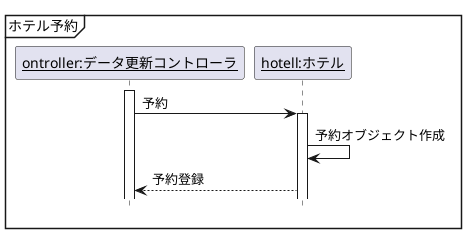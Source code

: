 @startuml ホテル
hide footbox
participant "<u>ontroller:データ更新コントローラ</u>" as co
participant "<u>hotell:ホテル</u>" as ho
mainframe  ホテル予約
activate co
    co -> ho: 予約
    activate ho
    ho -> ho: 予約オブジェクト作成
    co <-- ho:予約登録
@enduml